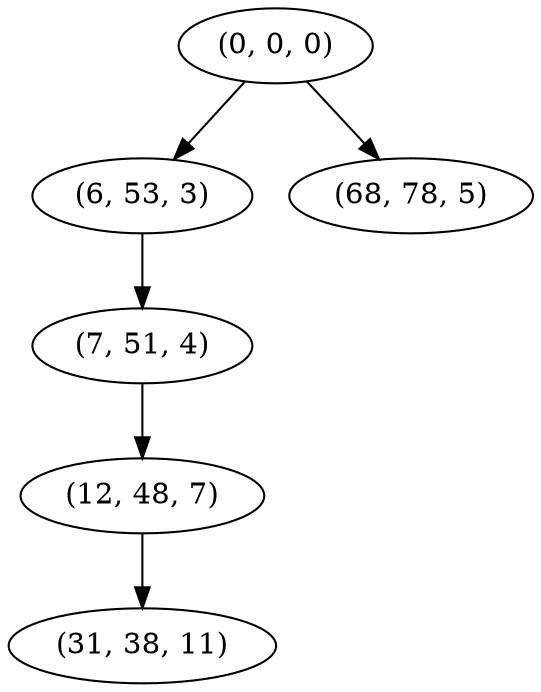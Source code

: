 digraph tree {
    "(0, 0, 0)";
    "(6, 53, 3)";
    "(7, 51, 4)";
    "(12, 48, 7)";
    "(31, 38, 11)";
    "(68, 78, 5)";
    "(0, 0, 0)" -> "(6, 53, 3)";
    "(0, 0, 0)" -> "(68, 78, 5)";
    "(6, 53, 3)" -> "(7, 51, 4)";
    "(7, 51, 4)" -> "(12, 48, 7)";
    "(12, 48, 7)" -> "(31, 38, 11)";
}
